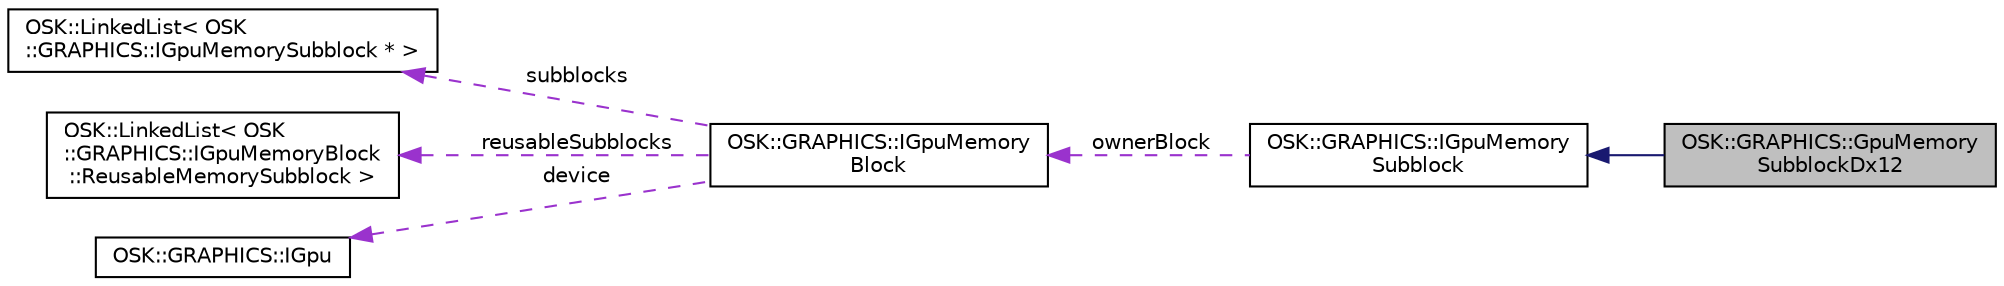 digraph "OSK::GRAPHICS::GpuMemorySubblockDx12"
{
 // LATEX_PDF_SIZE
  edge [fontname="Helvetica",fontsize="10",labelfontname="Helvetica",labelfontsize="10"];
  node [fontname="Helvetica",fontsize="10",shape=record];
  rankdir="LR";
  Node1 [label="OSK::GRAPHICS::GpuMemory\lSubblockDx12",height=0.2,width=0.4,color="black", fillcolor="grey75", style="filled", fontcolor="black",tooltip=" "];
  Node2 -> Node1 [dir="back",color="midnightblue",fontsize="10",style="solid",fontname="Helvetica"];
  Node2 [label="OSK::GRAPHICS::IGpuMemory\lSubblock",height=0.2,width=0.4,color="black", fillcolor="white", style="filled",URL="$class_o_s_k_1_1_g_r_a_p_h_i_c_s_1_1_i_gpu_memory_subblock.html",tooltip="Representa una región de memoria dedicada a un único recurso."];
  Node3 -> Node2 [dir="back",color="darkorchid3",fontsize="10",style="dashed",label=" ownerBlock" ,fontname="Helvetica"];
  Node3 [label="OSK::GRAPHICS::IGpuMemory\lBlock",height=0.2,width=0.4,color="black", fillcolor="white", style="filled",URL="$class_o_s_k_1_1_g_r_a_p_h_i_c_s_1_1_i_gpu_memory_block.html",tooltip="Un bloque de memoria representa una región de memoria que ha sidon reservada."];
  Node4 -> Node3 [dir="back",color="darkorchid3",fontsize="10",style="dashed",label=" subblocks" ,fontname="Helvetica"];
  Node4 [label="OSK::LinkedList\< OSK\l::GRAPHICS::IGpuMemorySubblock * \>",height=0.2,width=0.4,color="black", fillcolor="white", style="filled",URL="$class_o_s_k_1_1_linked_list.html",tooltip=" "];
  Node5 -> Node3 [dir="back",color="darkorchid3",fontsize="10",style="dashed",label=" reusableSubblocks" ,fontname="Helvetica"];
  Node5 [label="OSK::LinkedList\< OSK\l::GRAPHICS::IGpuMemoryBlock\l::ReusableMemorySubblock \>",height=0.2,width=0.4,color="black", fillcolor="white", style="filled",URL="$class_o_s_k_1_1_linked_list.html",tooltip=" "];
  Node6 -> Node3 [dir="back",color="darkorchid3",fontsize="10",style="dashed",label=" device" ,fontname="Helvetica"];
  Node6 [label="OSK::GRAPHICS::IGpu",height=0.2,width=0.4,color="black", fillcolor="white", style="filled",URL="$class_o_s_k_1_1_g_r_a_p_h_i_c_s_1_1_i_gpu.html",tooltip="Interfaz de una tarjeta gráfica."];
}
